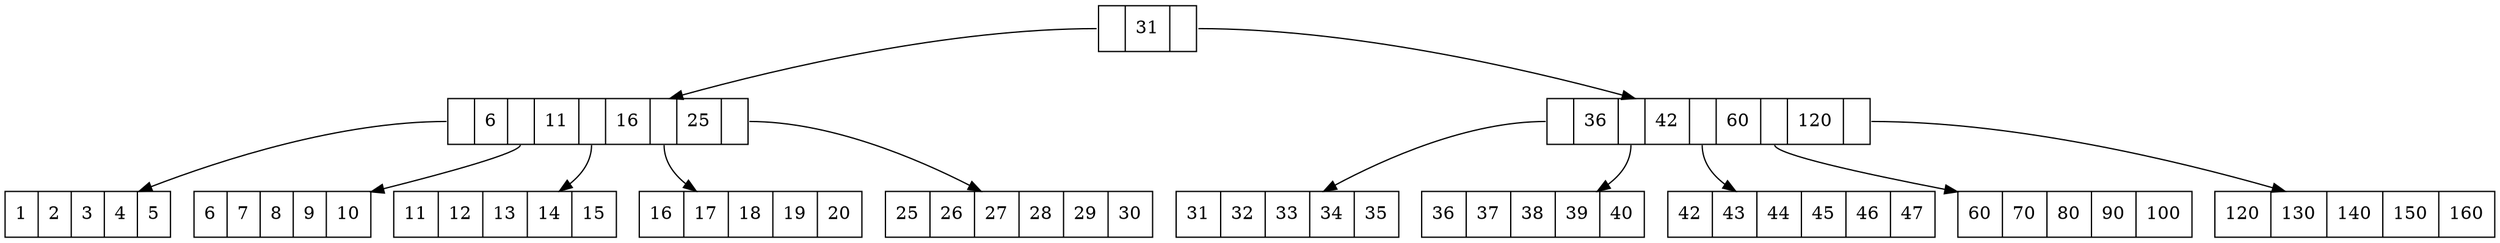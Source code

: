digraph btree {
n16:pn3 -> n3
n3:pn1 -> n1
n1 [shape=record, label="1|2|3|4|5"];
n3:pn7 -> n7
n7 [shape=record, label="6|7|8|9|10"];
n3:pn8 -> n8
n8 [shape=record, label="11|12|13|14|15"];
n3:pn9 -> n9
n9 [shape=record, label="16|17|18|19|20"];
n3:pn10 -> n10
n10 [shape=record, label="25|26|27|28|29|30"];
n3 [shape=record, label="<pn1>|6|<pn7>|11|<pn8>|16|<pn9>|25|<pn10>"];
n16:pn15 -> n15
n15:pn12 -> n12
n12 [shape=record, label="31|32|33|34|35"];
n15:pn13 -> n13
n13 [shape=record, label="36|37|38|39|40"];
n15:pn14 -> n14
n14 [shape=record, label="42|43|44|45|46|47"];
n15:pn6 -> n6
n6 [shape=record, label="60|70|80|90|100"];
n15:pn4 -> n4
n4 [shape=record, label="120|130|140|150|160"];
n15 [shape=record, label="<pn12>|36|<pn13>|42|<pn14>|60|<pn6>|120|<pn4>"];
n16 [shape=record, label="<pn3>|31|<pn15>"];

}
